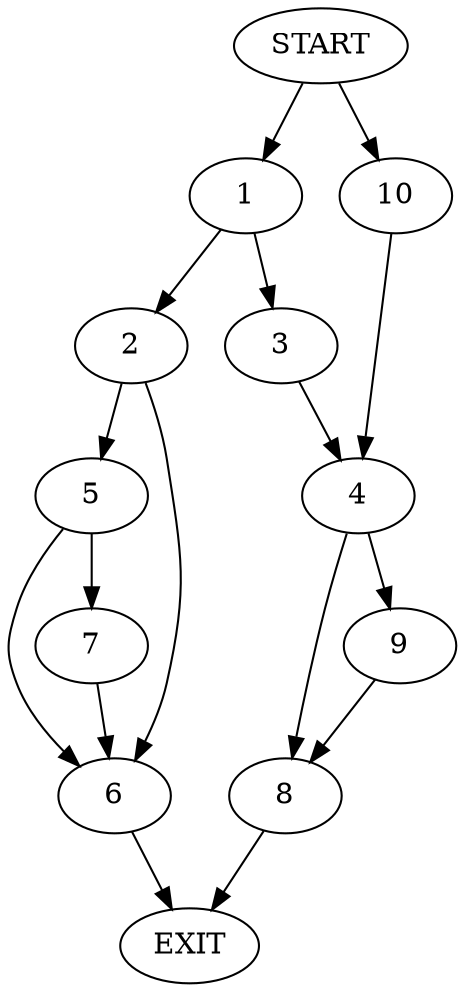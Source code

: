 digraph {
0 [label="START"]
11 [label="EXIT"]
0 -> 1
1 -> 2
1 -> 3
3 -> 4
2 -> 5
2 -> 6
6 -> 11
5 -> 7
5 -> 6
7 -> 6
4 -> 8
4 -> 9
0 -> 10
10 -> 4
8 -> 11
9 -> 8
}
